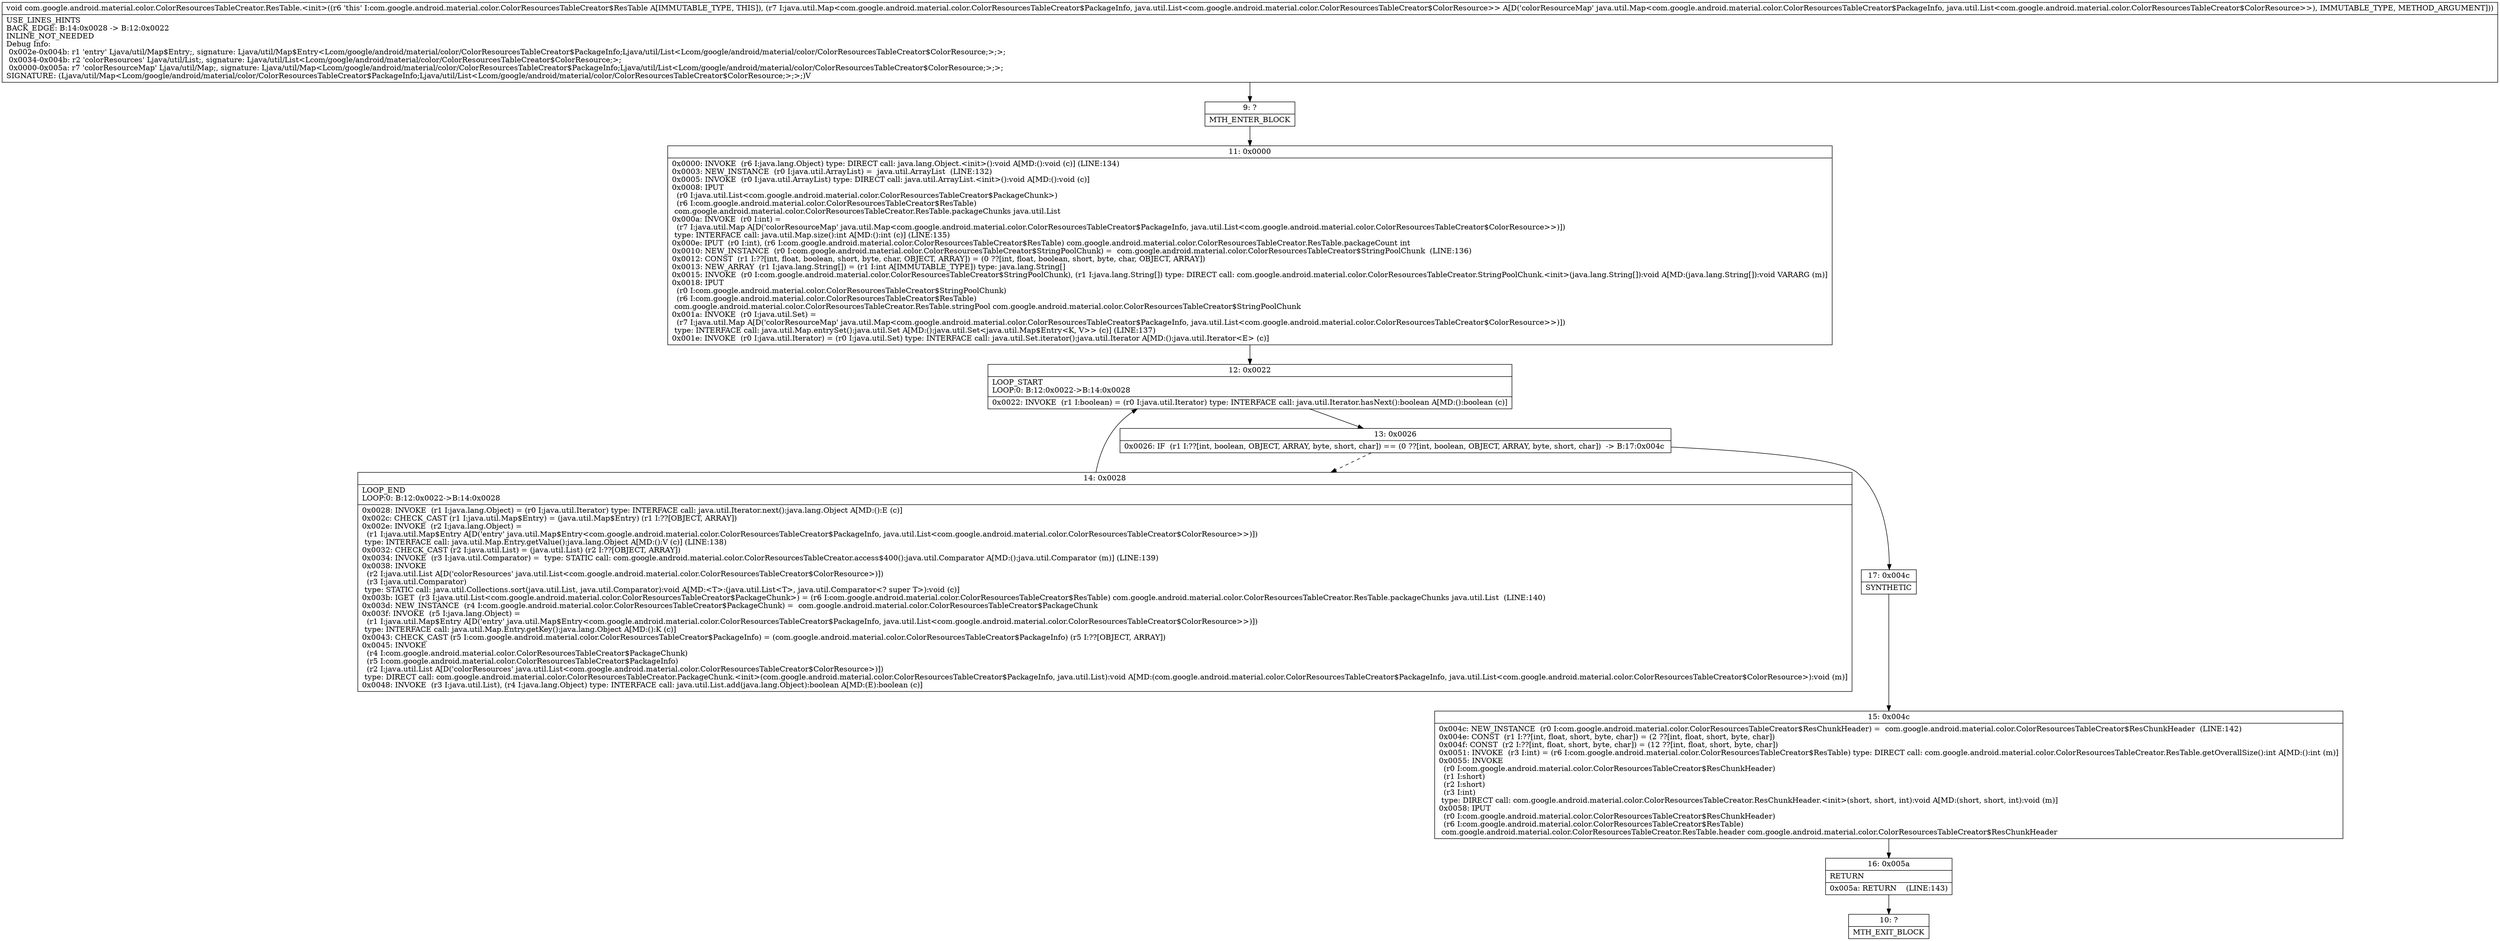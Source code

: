 digraph "CFG forcom.google.android.material.color.ColorResourcesTableCreator.ResTable.\<init\>(Ljava\/util\/Map;)V" {
Node_9 [shape=record,label="{9\:\ ?|MTH_ENTER_BLOCK\l}"];
Node_11 [shape=record,label="{11\:\ 0x0000|0x0000: INVOKE  (r6 I:java.lang.Object) type: DIRECT call: java.lang.Object.\<init\>():void A[MD:():void (c)] (LINE:134)\l0x0003: NEW_INSTANCE  (r0 I:java.util.ArrayList) =  java.util.ArrayList  (LINE:132)\l0x0005: INVOKE  (r0 I:java.util.ArrayList) type: DIRECT call: java.util.ArrayList.\<init\>():void A[MD:():void (c)]\l0x0008: IPUT  \l  (r0 I:java.util.List\<com.google.android.material.color.ColorResourcesTableCreator$PackageChunk\>)\l  (r6 I:com.google.android.material.color.ColorResourcesTableCreator$ResTable)\l com.google.android.material.color.ColorResourcesTableCreator.ResTable.packageChunks java.util.List \l0x000a: INVOKE  (r0 I:int) = \l  (r7 I:java.util.Map A[D('colorResourceMap' java.util.Map\<com.google.android.material.color.ColorResourcesTableCreator$PackageInfo, java.util.List\<com.google.android.material.color.ColorResourcesTableCreator$ColorResource\>\>)])\l type: INTERFACE call: java.util.Map.size():int A[MD:():int (c)] (LINE:135)\l0x000e: IPUT  (r0 I:int), (r6 I:com.google.android.material.color.ColorResourcesTableCreator$ResTable) com.google.android.material.color.ColorResourcesTableCreator.ResTable.packageCount int \l0x0010: NEW_INSTANCE  (r0 I:com.google.android.material.color.ColorResourcesTableCreator$StringPoolChunk) =  com.google.android.material.color.ColorResourcesTableCreator$StringPoolChunk  (LINE:136)\l0x0012: CONST  (r1 I:??[int, float, boolean, short, byte, char, OBJECT, ARRAY]) = (0 ??[int, float, boolean, short, byte, char, OBJECT, ARRAY]) \l0x0013: NEW_ARRAY  (r1 I:java.lang.String[]) = (r1 I:int A[IMMUTABLE_TYPE]) type: java.lang.String[] \l0x0015: INVOKE  (r0 I:com.google.android.material.color.ColorResourcesTableCreator$StringPoolChunk), (r1 I:java.lang.String[]) type: DIRECT call: com.google.android.material.color.ColorResourcesTableCreator.StringPoolChunk.\<init\>(java.lang.String[]):void A[MD:(java.lang.String[]):void VARARG (m)]\l0x0018: IPUT  \l  (r0 I:com.google.android.material.color.ColorResourcesTableCreator$StringPoolChunk)\l  (r6 I:com.google.android.material.color.ColorResourcesTableCreator$ResTable)\l com.google.android.material.color.ColorResourcesTableCreator.ResTable.stringPool com.google.android.material.color.ColorResourcesTableCreator$StringPoolChunk \l0x001a: INVOKE  (r0 I:java.util.Set) = \l  (r7 I:java.util.Map A[D('colorResourceMap' java.util.Map\<com.google.android.material.color.ColorResourcesTableCreator$PackageInfo, java.util.List\<com.google.android.material.color.ColorResourcesTableCreator$ColorResource\>\>)])\l type: INTERFACE call: java.util.Map.entrySet():java.util.Set A[MD:():java.util.Set\<java.util.Map$Entry\<K, V\>\> (c)] (LINE:137)\l0x001e: INVOKE  (r0 I:java.util.Iterator) = (r0 I:java.util.Set) type: INTERFACE call: java.util.Set.iterator():java.util.Iterator A[MD:():java.util.Iterator\<E\> (c)]\l}"];
Node_12 [shape=record,label="{12\:\ 0x0022|LOOP_START\lLOOP:0: B:12:0x0022\-\>B:14:0x0028\l|0x0022: INVOKE  (r1 I:boolean) = (r0 I:java.util.Iterator) type: INTERFACE call: java.util.Iterator.hasNext():boolean A[MD:():boolean (c)]\l}"];
Node_13 [shape=record,label="{13\:\ 0x0026|0x0026: IF  (r1 I:??[int, boolean, OBJECT, ARRAY, byte, short, char]) == (0 ??[int, boolean, OBJECT, ARRAY, byte, short, char])  \-\> B:17:0x004c \l}"];
Node_14 [shape=record,label="{14\:\ 0x0028|LOOP_END\lLOOP:0: B:12:0x0022\-\>B:14:0x0028\l|0x0028: INVOKE  (r1 I:java.lang.Object) = (r0 I:java.util.Iterator) type: INTERFACE call: java.util.Iterator.next():java.lang.Object A[MD:():E (c)]\l0x002c: CHECK_CAST (r1 I:java.util.Map$Entry) = (java.util.Map$Entry) (r1 I:??[OBJECT, ARRAY]) \l0x002e: INVOKE  (r2 I:java.lang.Object) = \l  (r1 I:java.util.Map$Entry A[D('entry' java.util.Map$Entry\<com.google.android.material.color.ColorResourcesTableCreator$PackageInfo, java.util.List\<com.google.android.material.color.ColorResourcesTableCreator$ColorResource\>\>)])\l type: INTERFACE call: java.util.Map.Entry.getValue():java.lang.Object A[MD:():V (c)] (LINE:138)\l0x0032: CHECK_CAST (r2 I:java.util.List) = (java.util.List) (r2 I:??[OBJECT, ARRAY]) \l0x0034: INVOKE  (r3 I:java.util.Comparator) =  type: STATIC call: com.google.android.material.color.ColorResourcesTableCreator.access$400():java.util.Comparator A[MD:():java.util.Comparator (m)] (LINE:139)\l0x0038: INVOKE  \l  (r2 I:java.util.List A[D('colorResources' java.util.List\<com.google.android.material.color.ColorResourcesTableCreator$ColorResource\>)])\l  (r3 I:java.util.Comparator)\l type: STATIC call: java.util.Collections.sort(java.util.List, java.util.Comparator):void A[MD:\<T\>:(java.util.List\<T\>, java.util.Comparator\<? super T\>):void (c)]\l0x003b: IGET  (r3 I:java.util.List\<com.google.android.material.color.ColorResourcesTableCreator$PackageChunk\>) = (r6 I:com.google.android.material.color.ColorResourcesTableCreator$ResTable) com.google.android.material.color.ColorResourcesTableCreator.ResTable.packageChunks java.util.List  (LINE:140)\l0x003d: NEW_INSTANCE  (r4 I:com.google.android.material.color.ColorResourcesTableCreator$PackageChunk) =  com.google.android.material.color.ColorResourcesTableCreator$PackageChunk \l0x003f: INVOKE  (r5 I:java.lang.Object) = \l  (r1 I:java.util.Map$Entry A[D('entry' java.util.Map$Entry\<com.google.android.material.color.ColorResourcesTableCreator$PackageInfo, java.util.List\<com.google.android.material.color.ColorResourcesTableCreator$ColorResource\>\>)])\l type: INTERFACE call: java.util.Map.Entry.getKey():java.lang.Object A[MD:():K (c)]\l0x0043: CHECK_CAST (r5 I:com.google.android.material.color.ColorResourcesTableCreator$PackageInfo) = (com.google.android.material.color.ColorResourcesTableCreator$PackageInfo) (r5 I:??[OBJECT, ARRAY]) \l0x0045: INVOKE  \l  (r4 I:com.google.android.material.color.ColorResourcesTableCreator$PackageChunk)\l  (r5 I:com.google.android.material.color.ColorResourcesTableCreator$PackageInfo)\l  (r2 I:java.util.List A[D('colorResources' java.util.List\<com.google.android.material.color.ColorResourcesTableCreator$ColorResource\>)])\l type: DIRECT call: com.google.android.material.color.ColorResourcesTableCreator.PackageChunk.\<init\>(com.google.android.material.color.ColorResourcesTableCreator$PackageInfo, java.util.List):void A[MD:(com.google.android.material.color.ColorResourcesTableCreator$PackageInfo, java.util.List\<com.google.android.material.color.ColorResourcesTableCreator$ColorResource\>):void (m)]\l0x0048: INVOKE  (r3 I:java.util.List), (r4 I:java.lang.Object) type: INTERFACE call: java.util.List.add(java.lang.Object):boolean A[MD:(E):boolean (c)]\l}"];
Node_17 [shape=record,label="{17\:\ 0x004c|SYNTHETIC\l}"];
Node_15 [shape=record,label="{15\:\ 0x004c|0x004c: NEW_INSTANCE  (r0 I:com.google.android.material.color.ColorResourcesTableCreator$ResChunkHeader) =  com.google.android.material.color.ColorResourcesTableCreator$ResChunkHeader  (LINE:142)\l0x004e: CONST  (r1 I:??[int, float, short, byte, char]) = (2 ??[int, float, short, byte, char]) \l0x004f: CONST  (r2 I:??[int, float, short, byte, char]) = (12 ??[int, float, short, byte, char]) \l0x0051: INVOKE  (r3 I:int) = (r6 I:com.google.android.material.color.ColorResourcesTableCreator$ResTable) type: DIRECT call: com.google.android.material.color.ColorResourcesTableCreator.ResTable.getOverallSize():int A[MD:():int (m)]\l0x0055: INVOKE  \l  (r0 I:com.google.android.material.color.ColorResourcesTableCreator$ResChunkHeader)\l  (r1 I:short)\l  (r2 I:short)\l  (r3 I:int)\l type: DIRECT call: com.google.android.material.color.ColorResourcesTableCreator.ResChunkHeader.\<init\>(short, short, int):void A[MD:(short, short, int):void (m)]\l0x0058: IPUT  \l  (r0 I:com.google.android.material.color.ColorResourcesTableCreator$ResChunkHeader)\l  (r6 I:com.google.android.material.color.ColorResourcesTableCreator$ResTable)\l com.google.android.material.color.ColorResourcesTableCreator.ResTable.header com.google.android.material.color.ColorResourcesTableCreator$ResChunkHeader \l}"];
Node_16 [shape=record,label="{16\:\ 0x005a|RETURN\l|0x005a: RETURN    (LINE:143)\l}"];
Node_10 [shape=record,label="{10\:\ ?|MTH_EXIT_BLOCK\l}"];
MethodNode[shape=record,label="{void com.google.android.material.color.ColorResourcesTableCreator.ResTable.\<init\>((r6 'this' I:com.google.android.material.color.ColorResourcesTableCreator$ResTable A[IMMUTABLE_TYPE, THIS]), (r7 I:java.util.Map\<com.google.android.material.color.ColorResourcesTableCreator$PackageInfo, java.util.List\<com.google.android.material.color.ColorResourcesTableCreator$ColorResource\>\> A[D('colorResourceMap' java.util.Map\<com.google.android.material.color.ColorResourcesTableCreator$PackageInfo, java.util.List\<com.google.android.material.color.ColorResourcesTableCreator$ColorResource\>\>), IMMUTABLE_TYPE, METHOD_ARGUMENT]))  | USE_LINES_HINTS\lBACK_EDGE: B:14:0x0028 \-\> B:12:0x0022\lINLINE_NOT_NEEDED\lDebug Info:\l  0x002e\-0x004b: r1 'entry' Ljava\/util\/Map$Entry;, signature: Ljava\/util\/Map$Entry\<Lcom\/google\/android\/material\/color\/ColorResourcesTableCreator$PackageInfo;Ljava\/util\/List\<Lcom\/google\/android\/material\/color\/ColorResourcesTableCreator$ColorResource;\>;\>;\l  0x0034\-0x004b: r2 'colorResources' Ljava\/util\/List;, signature: Ljava\/util\/List\<Lcom\/google\/android\/material\/color\/ColorResourcesTableCreator$ColorResource;\>;\l  0x0000\-0x005a: r7 'colorResourceMap' Ljava\/util\/Map;, signature: Ljava\/util\/Map\<Lcom\/google\/android\/material\/color\/ColorResourcesTableCreator$PackageInfo;Ljava\/util\/List\<Lcom\/google\/android\/material\/color\/ColorResourcesTableCreator$ColorResource;\>;\>;\lSIGNATURE: (Ljava\/util\/Map\<Lcom\/google\/android\/material\/color\/ColorResourcesTableCreator$PackageInfo;Ljava\/util\/List\<Lcom\/google\/android\/material\/color\/ColorResourcesTableCreator$ColorResource;\>;\>;)V\l}"];
MethodNode -> Node_9;Node_9 -> Node_11;
Node_11 -> Node_12;
Node_12 -> Node_13;
Node_13 -> Node_14[style=dashed];
Node_13 -> Node_17;
Node_14 -> Node_12;
Node_17 -> Node_15;
Node_15 -> Node_16;
Node_16 -> Node_10;
}

